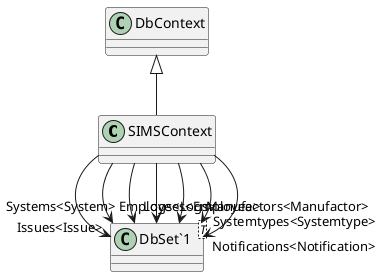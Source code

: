 @startuml
class SIMSContext {
}
class "DbSet`1"<T> {
}
DbContext <|-- SIMSContext
SIMSContext --> "Issues<Issue>" "DbSet`1"
SIMSContext --> "Employees<Employee>" "DbSet`1"
SIMSContext --> "Systems<System>" "DbSet`1"
SIMSContext --> "Systemtypes<Systemtype>" "DbSet`1"
SIMSContext --> "Manufactors<Manufactor>" "DbSet`1"
SIMSContext --> "Logs<Logs>" "DbSet`1"
SIMSContext --> "Notifications<Notification>" "DbSet`1"
@enduml
